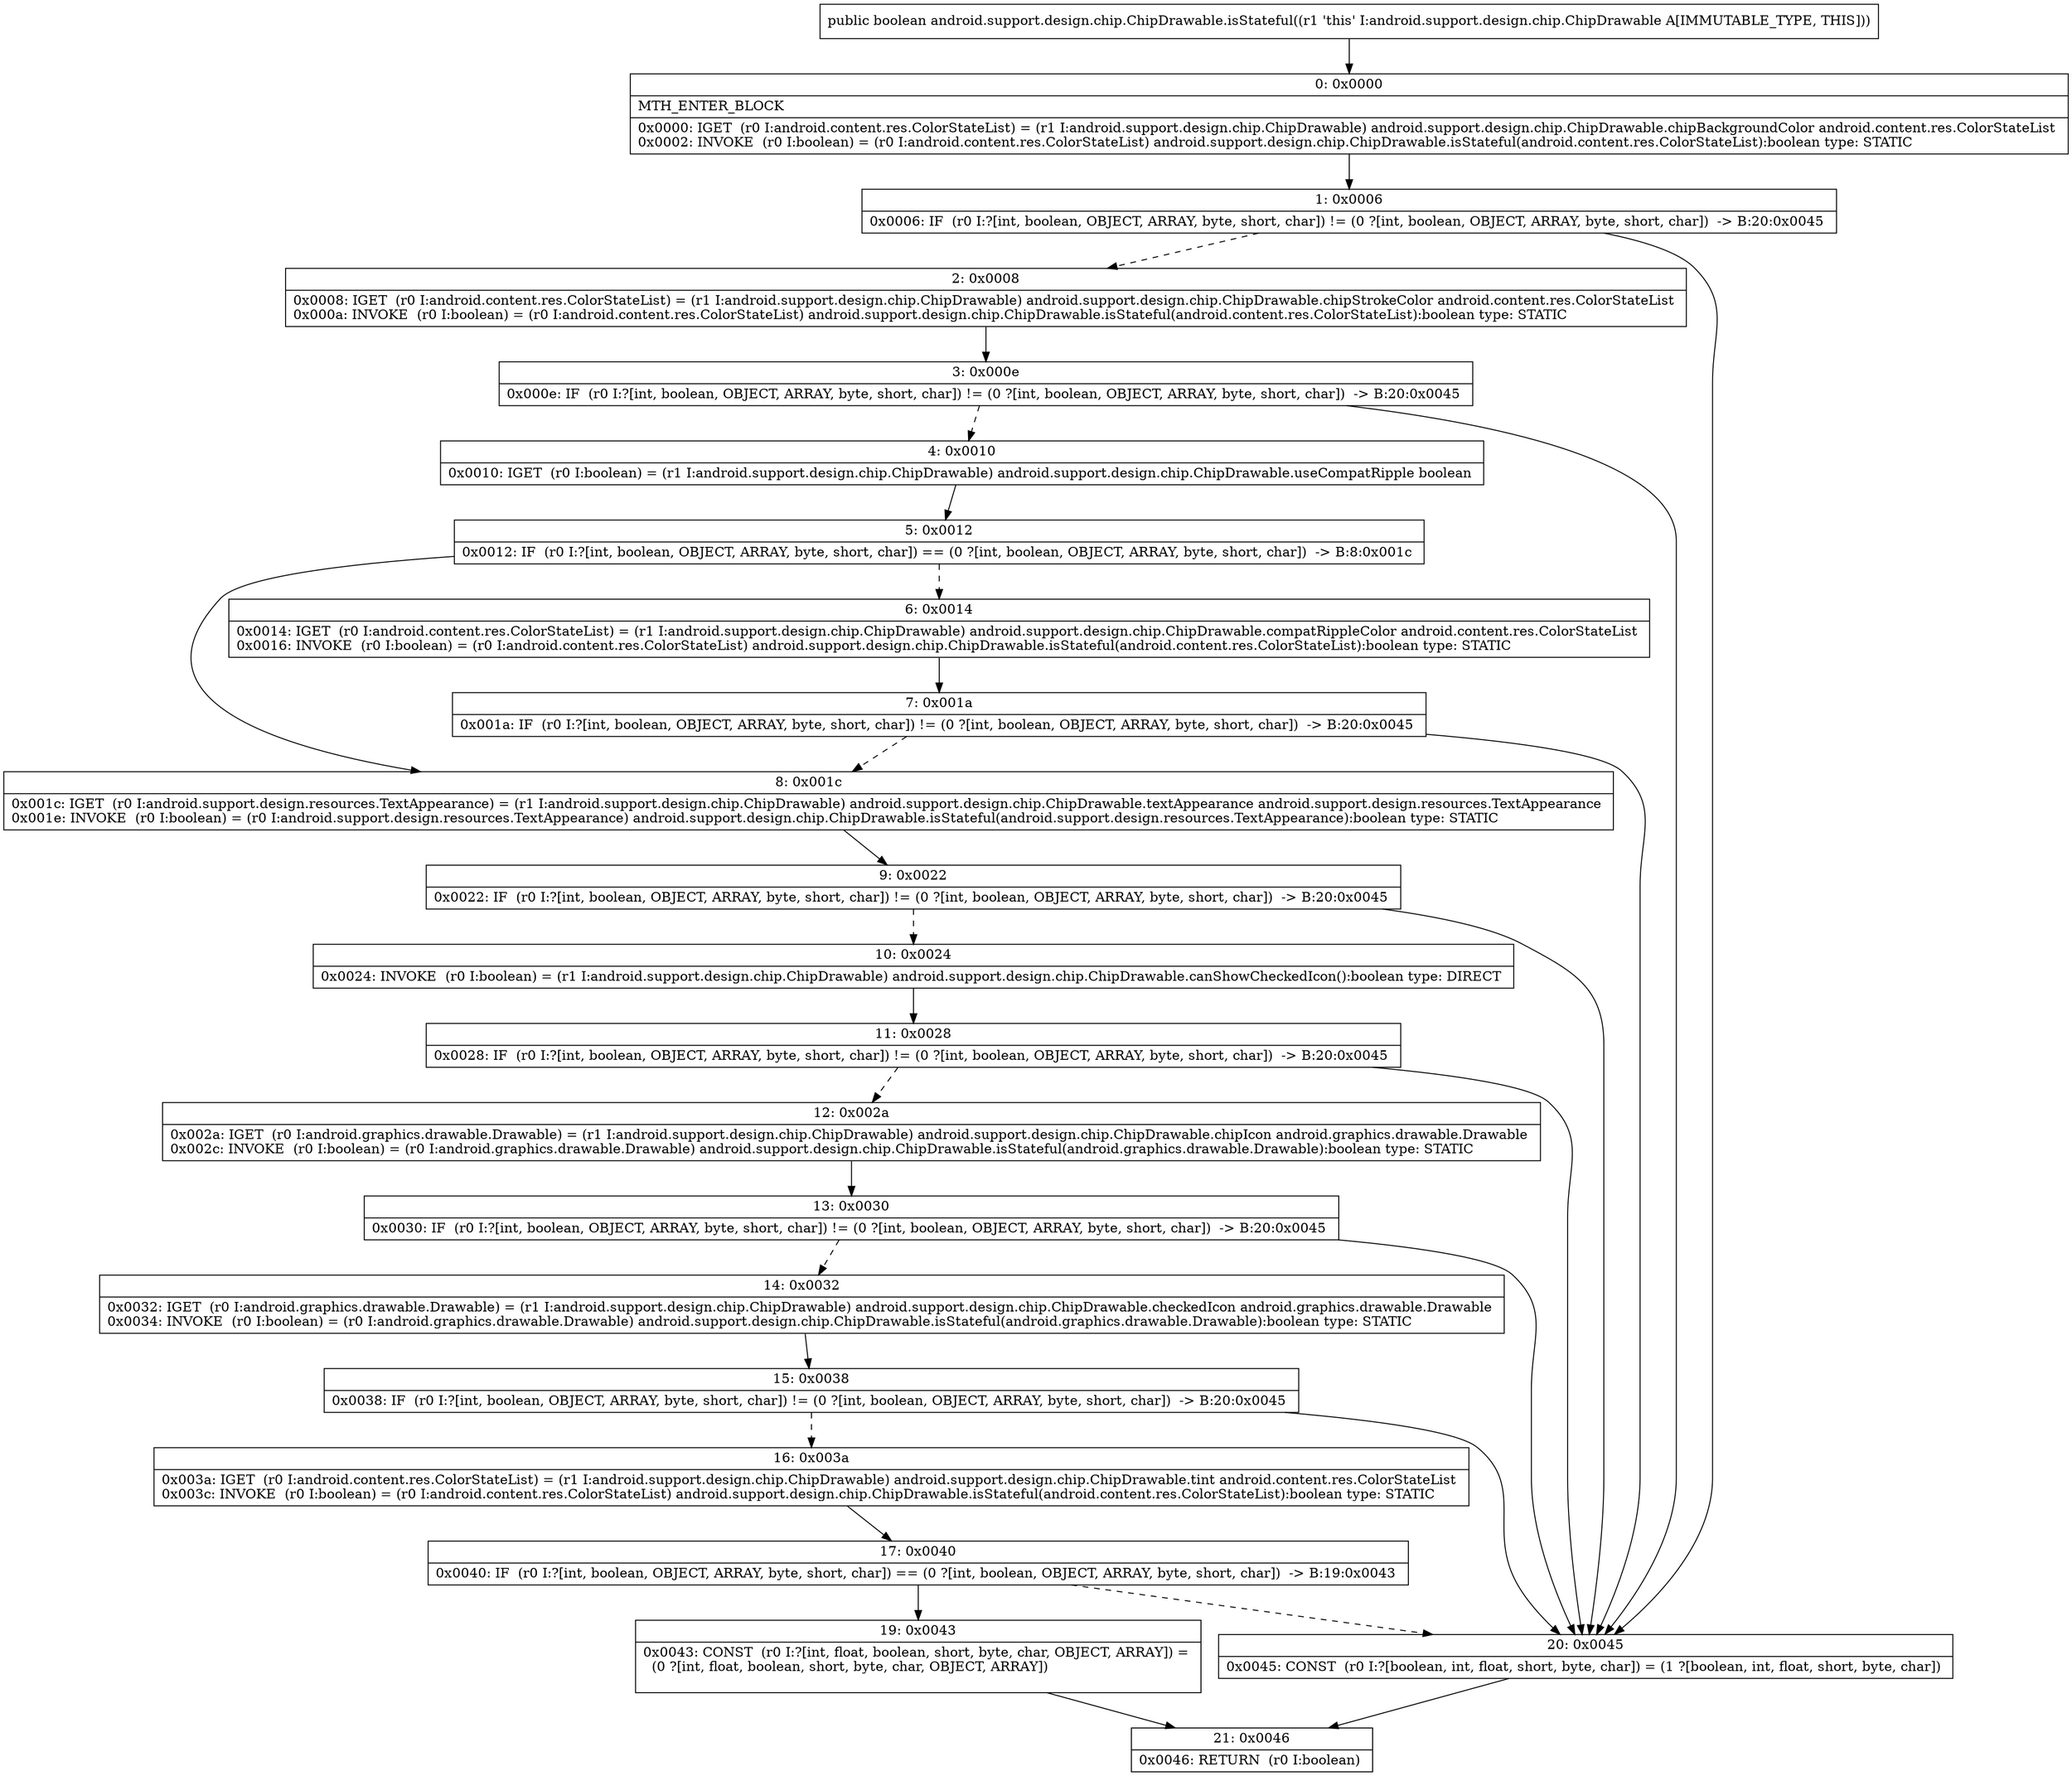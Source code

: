 digraph "CFG forandroid.support.design.chip.ChipDrawable.isStateful()Z" {
Node_0 [shape=record,label="{0\:\ 0x0000|MTH_ENTER_BLOCK\l|0x0000: IGET  (r0 I:android.content.res.ColorStateList) = (r1 I:android.support.design.chip.ChipDrawable) android.support.design.chip.ChipDrawable.chipBackgroundColor android.content.res.ColorStateList \l0x0002: INVOKE  (r0 I:boolean) = (r0 I:android.content.res.ColorStateList) android.support.design.chip.ChipDrawable.isStateful(android.content.res.ColorStateList):boolean type: STATIC \l}"];
Node_1 [shape=record,label="{1\:\ 0x0006|0x0006: IF  (r0 I:?[int, boolean, OBJECT, ARRAY, byte, short, char]) != (0 ?[int, boolean, OBJECT, ARRAY, byte, short, char])  \-\> B:20:0x0045 \l}"];
Node_2 [shape=record,label="{2\:\ 0x0008|0x0008: IGET  (r0 I:android.content.res.ColorStateList) = (r1 I:android.support.design.chip.ChipDrawable) android.support.design.chip.ChipDrawable.chipStrokeColor android.content.res.ColorStateList \l0x000a: INVOKE  (r0 I:boolean) = (r0 I:android.content.res.ColorStateList) android.support.design.chip.ChipDrawable.isStateful(android.content.res.ColorStateList):boolean type: STATIC \l}"];
Node_3 [shape=record,label="{3\:\ 0x000e|0x000e: IF  (r0 I:?[int, boolean, OBJECT, ARRAY, byte, short, char]) != (0 ?[int, boolean, OBJECT, ARRAY, byte, short, char])  \-\> B:20:0x0045 \l}"];
Node_4 [shape=record,label="{4\:\ 0x0010|0x0010: IGET  (r0 I:boolean) = (r1 I:android.support.design.chip.ChipDrawable) android.support.design.chip.ChipDrawable.useCompatRipple boolean \l}"];
Node_5 [shape=record,label="{5\:\ 0x0012|0x0012: IF  (r0 I:?[int, boolean, OBJECT, ARRAY, byte, short, char]) == (0 ?[int, boolean, OBJECT, ARRAY, byte, short, char])  \-\> B:8:0x001c \l}"];
Node_6 [shape=record,label="{6\:\ 0x0014|0x0014: IGET  (r0 I:android.content.res.ColorStateList) = (r1 I:android.support.design.chip.ChipDrawable) android.support.design.chip.ChipDrawable.compatRippleColor android.content.res.ColorStateList \l0x0016: INVOKE  (r0 I:boolean) = (r0 I:android.content.res.ColorStateList) android.support.design.chip.ChipDrawable.isStateful(android.content.res.ColorStateList):boolean type: STATIC \l}"];
Node_7 [shape=record,label="{7\:\ 0x001a|0x001a: IF  (r0 I:?[int, boolean, OBJECT, ARRAY, byte, short, char]) != (0 ?[int, boolean, OBJECT, ARRAY, byte, short, char])  \-\> B:20:0x0045 \l}"];
Node_8 [shape=record,label="{8\:\ 0x001c|0x001c: IGET  (r0 I:android.support.design.resources.TextAppearance) = (r1 I:android.support.design.chip.ChipDrawable) android.support.design.chip.ChipDrawable.textAppearance android.support.design.resources.TextAppearance \l0x001e: INVOKE  (r0 I:boolean) = (r0 I:android.support.design.resources.TextAppearance) android.support.design.chip.ChipDrawable.isStateful(android.support.design.resources.TextAppearance):boolean type: STATIC \l}"];
Node_9 [shape=record,label="{9\:\ 0x0022|0x0022: IF  (r0 I:?[int, boolean, OBJECT, ARRAY, byte, short, char]) != (0 ?[int, boolean, OBJECT, ARRAY, byte, short, char])  \-\> B:20:0x0045 \l}"];
Node_10 [shape=record,label="{10\:\ 0x0024|0x0024: INVOKE  (r0 I:boolean) = (r1 I:android.support.design.chip.ChipDrawable) android.support.design.chip.ChipDrawable.canShowCheckedIcon():boolean type: DIRECT \l}"];
Node_11 [shape=record,label="{11\:\ 0x0028|0x0028: IF  (r0 I:?[int, boolean, OBJECT, ARRAY, byte, short, char]) != (0 ?[int, boolean, OBJECT, ARRAY, byte, short, char])  \-\> B:20:0x0045 \l}"];
Node_12 [shape=record,label="{12\:\ 0x002a|0x002a: IGET  (r0 I:android.graphics.drawable.Drawable) = (r1 I:android.support.design.chip.ChipDrawable) android.support.design.chip.ChipDrawable.chipIcon android.graphics.drawable.Drawable \l0x002c: INVOKE  (r0 I:boolean) = (r0 I:android.graphics.drawable.Drawable) android.support.design.chip.ChipDrawable.isStateful(android.graphics.drawable.Drawable):boolean type: STATIC \l}"];
Node_13 [shape=record,label="{13\:\ 0x0030|0x0030: IF  (r0 I:?[int, boolean, OBJECT, ARRAY, byte, short, char]) != (0 ?[int, boolean, OBJECT, ARRAY, byte, short, char])  \-\> B:20:0x0045 \l}"];
Node_14 [shape=record,label="{14\:\ 0x0032|0x0032: IGET  (r0 I:android.graphics.drawable.Drawable) = (r1 I:android.support.design.chip.ChipDrawable) android.support.design.chip.ChipDrawable.checkedIcon android.graphics.drawable.Drawable \l0x0034: INVOKE  (r0 I:boolean) = (r0 I:android.graphics.drawable.Drawable) android.support.design.chip.ChipDrawable.isStateful(android.graphics.drawable.Drawable):boolean type: STATIC \l}"];
Node_15 [shape=record,label="{15\:\ 0x0038|0x0038: IF  (r0 I:?[int, boolean, OBJECT, ARRAY, byte, short, char]) != (0 ?[int, boolean, OBJECT, ARRAY, byte, short, char])  \-\> B:20:0x0045 \l}"];
Node_16 [shape=record,label="{16\:\ 0x003a|0x003a: IGET  (r0 I:android.content.res.ColorStateList) = (r1 I:android.support.design.chip.ChipDrawable) android.support.design.chip.ChipDrawable.tint android.content.res.ColorStateList \l0x003c: INVOKE  (r0 I:boolean) = (r0 I:android.content.res.ColorStateList) android.support.design.chip.ChipDrawable.isStateful(android.content.res.ColorStateList):boolean type: STATIC \l}"];
Node_17 [shape=record,label="{17\:\ 0x0040|0x0040: IF  (r0 I:?[int, boolean, OBJECT, ARRAY, byte, short, char]) == (0 ?[int, boolean, OBJECT, ARRAY, byte, short, char])  \-\> B:19:0x0043 \l}"];
Node_19 [shape=record,label="{19\:\ 0x0043|0x0043: CONST  (r0 I:?[int, float, boolean, short, byte, char, OBJECT, ARRAY]) = \l  (0 ?[int, float, boolean, short, byte, char, OBJECT, ARRAY])\l \l}"];
Node_20 [shape=record,label="{20\:\ 0x0045|0x0045: CONST  (r0 I:?[boolean, int, float, short, byte, char]) = (1 ?[boolean, int, float, short, byte, char]) \l}"];
Node_21 [shape=record,label="{21\:\ 0x0046|0x0046: RETURN  (r0 I:boolean) \l}"];
MethodNode[shape=record,label="{public boolean android.support.design.chip.ChipDrawable.isStateful((r1 'this' I:android.support.design.chip.ChipDrawable A[IMMUTABLE_TYPE, THIS])) }"];
MethodNode -> Node_0;
Node_0 -> Node_1;
Node_1 -> Node_2[style=dashed];
Node_1 -> Node_20;
Node_2 -> Node_3;
Node_3 -> Node_4[style=dashed];
Node_3 -> Node_20;
Node_4 -> Node_5;
Node_5 -> Node_6[style=dashed];
Node_5 -> Node_8;
Node_6 -> Node_7;
Node_7 -> Node_8[style=dashed];
Node_7 -> Node_20;
Node_8 -> Node_9;
Node_9 -> Node_10[style=dashed];
Node_9 -> Node_20;
Node_10 -> Node_11;
Node_11 -> Node_12[style=dashed];
Node_11 -> Node_20;
Node_12 -> Node_13;
Node_13 -> Node_14[style=dashed];
Node_13 -> Node_20;
Node_14 -> Node_15;
Node_15 -> Node_16[style=dashed];
Node_15 -> Node_20;
Node_16 -> Node_17;
Node_17 -> Node_19;
Node_17 -> Node_20[style=dashed];
Node_19 -> Node_21;
Node_20 -> Node_21;
}

